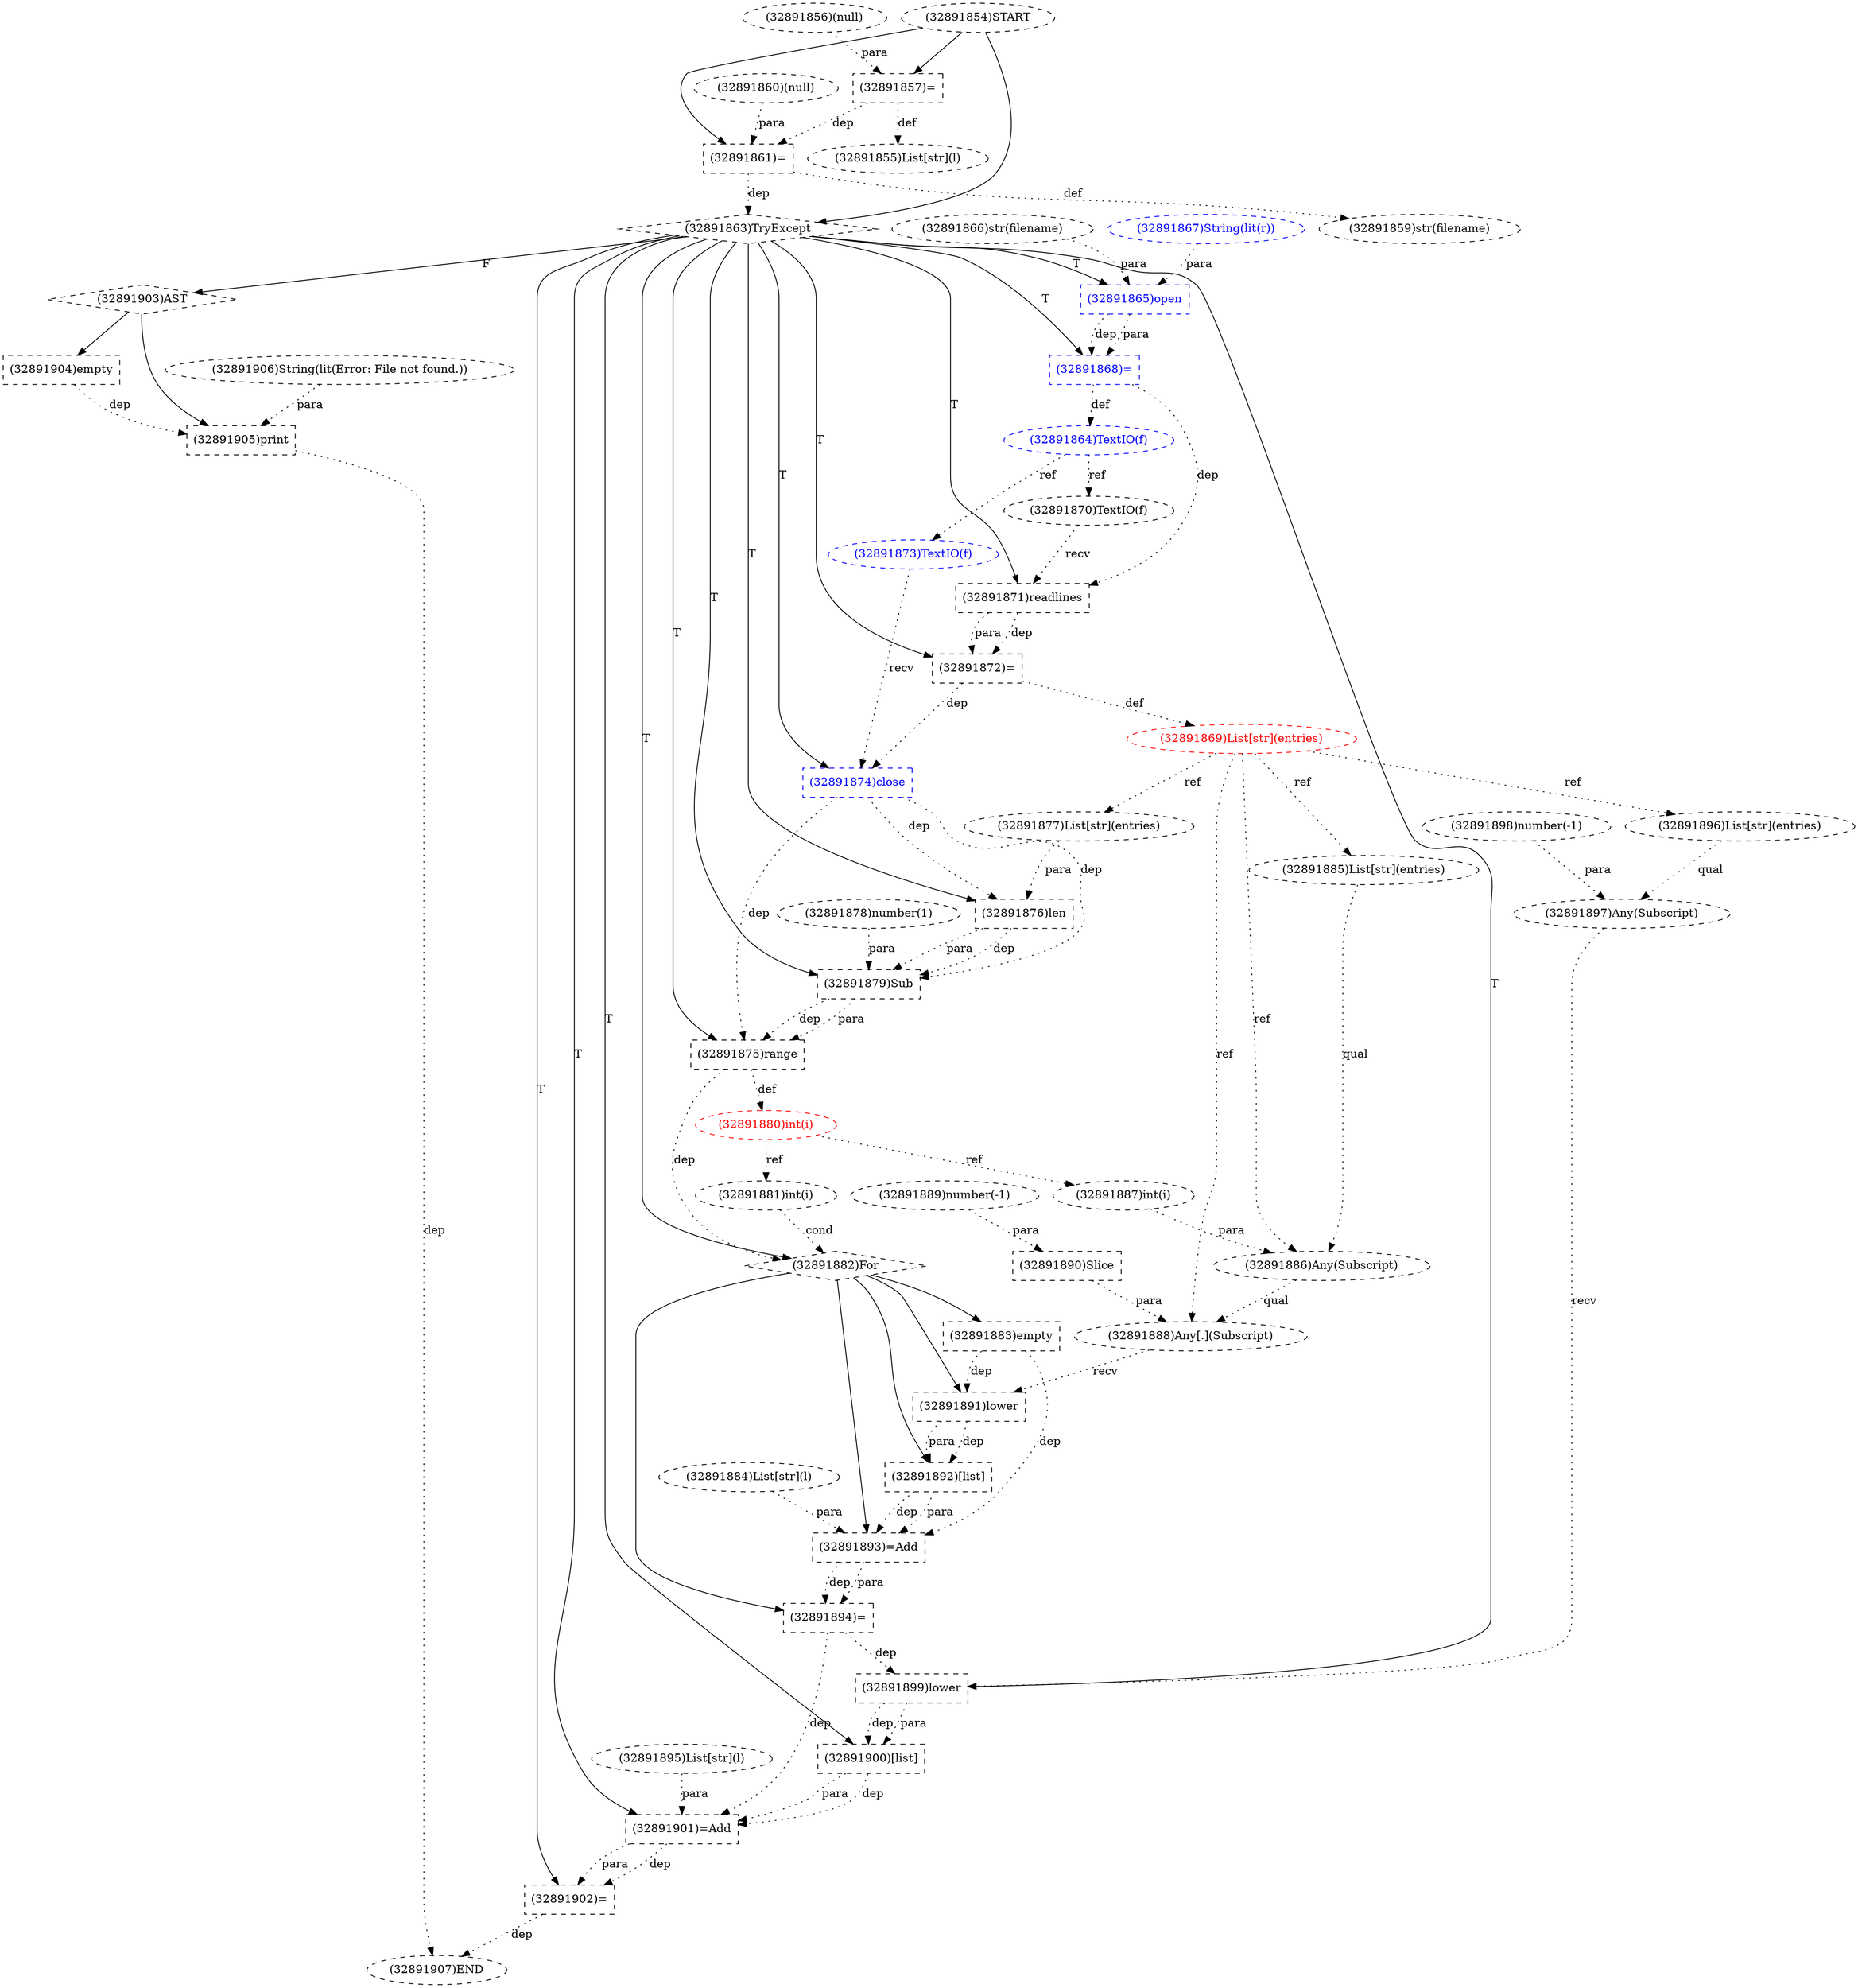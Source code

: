 digraph G {
1 [label="(32891888)Any[.](Subscript)" shape=ellipse style=dashed]
2 [label="(32891855)List[str](l)" shape=ellipse style=dashed]
3 [label="(32891886)Any(Subscript)" shape=ellipse style=dashed]
4 [label="(32891859)str(filename)" shape=ellipse style=dashed]
5 [label="(32891889)number(-1)" shape=ellipse style=dashed]
6 [label="(32891895)List[str](l)" shape=ellipse style=dashed]
7 [label="(32891857)=" shape=box style=dashed]
8 [label="(32891884)List[str](l)" shape=ellipse style=dashed]
9 [label="(32891865)open" shape=box style=dashed color=blue fontcolor=blue]
10 [label="(32891873)TextIO(f)" shape=ellipse style=dashed color=blue fontcolor=blue]
11 [label="(32891897)Any(Subscript)" shape=ellipse style=dashed]
12 [label="(32891864)TextIO(f)" shape=ellipse style=dashed color=blue fontcolor=blue]
13 [label="(32891860)(null)" shape=ellipse style=dashed]
14 [label="(32891878)number(1)" shape=ellipse style=dashed]
15 [label="(32891887)int(i)" shape=ellipse style=dashed]
16 [label="(32891904)empty" shape=box style=dashed]
17 [label="(32891876)len" shape=box style=dashed]
18 [label="(32891906)String(lit(Error: File not found.))" shape=ellipse style=dashed]
19 [label="(32891882)For" shape=diamond style=dashed]
20 [label="(32891894)=" shape=box style=dashed]
21 [label="(32891871)readlines" shape=box style=dashed]
22 [label="(32891863)TryExcept" shape=diamond style=dashed]
23 [label="(32891880)int(i)" shape=ellipse style=dashed color=red fontcolor=red]
24 [label="(32891881)int(i)" shape=ellipse style=dashed]
25 [label="(32891890)Slice" shape=box style=dashed]
26 [label="(32891900)[list]" shape=box style=dashed]
27 [label="(32891867)String(lit(r))" shape=ellipse style=dashed color=blue fontcolor=blue]
28 [label="(32891877)List[str](entries)" shape=ellipse style=dashed]
29 [label="(32891902)=" shape=box style=dashed]
30 [label="(32891899)lower" shape=box style=dashed]
31 [label="(32891856)(null)" shape=ellipse style=dashed]
32 [label="(32891875)range" shape=box style=dashed]
33 [label="(32891874)close" shape=box style=dashed color=blue fontcolor=blue]
34 [label="(32891898)number(-1)" shape=ellipse style=dashed]
35 [label="(32891896)List[str](entries)" shape=ellipse style=dashed]
36 [label="(32891907)END" style=dashed]
37 [label="(32891892)[list]" shape=box style=dashed]
38 [label="(32891866)str(filename)" shape=ellipse style=dashed]
39 [label="(32891869)List[str](entries)" shape=ellipse style=dashed color=red fontcolor=red]
40 [label="(32891868)=" shape=box style=dashed color=blue fontcolor=blue]
41 [label="(32891872)=" shape=box style=dashed]
42 [label="(32891885)List[str](entries)" shape=ellipse style=dashed]
43 [label="(32891870)TextIO(f)" shape=ellipse style=dashed]
44 [label="(32891901)=Add" shape=box style=dashed]
45 [label="(32891891)lower" shape=box style=dashed]
46 [label="(32891905)print" shape=box style=dashed]
47 [label="(32891854)START" style=dashed]
48 [label="(32891861)=" shape=box style=dashed]
49 [label="(32891893)=Add" shape=box style=dashed]
50 [label="(32891903)AST" shape=diamond style=dashed]
51 [label="(32891879)Sub" shape=box style=dashed]
52 [label="(32891883)empty" shape=box style=dashed]
3 -> 1 [label="qual" style=dotted];
25 -> 1 [label="para" style=dotted];
39 -> 1 [label="ref" style=dotted];
7 -> 2 [label="def" style=dotted];
42 -> 3 [label="qual" style=dotted];
15 -> 3 [label="para" style=dotted];
39 -> 3 [label="ref" style=dotted];
48 -> 4 [label="def" style=dotted];
47 -> 7 [label="" style=solid];
31 -> 7 [label="para" style=dotted];
22 -> 9 [label="T"];
38 -> 9 [label="para" style=dotted];
27 -> 9 [label="para" style=dotted];
12 -> 10 [label="ref" style=dotted];
35 -> 11 [label="qual" style=dotted];
34 -> 11 [label="para" style=dotted];
40 -> 12 [label="def" style=dotted];
23 -> 15 [label="ref" style=dotted];
50 -> 16 [label="" style=solid];
22 -> 17 [label="T"];
28 -> 17 [label="para" style=dotted];
33 -> 17 [label="dep" style=dotted];
22 -> 19 [label="T"];
32 -> 19 [label="dep" style=dotted];
24 -> 19 [label="cond" style=dotted];
19 -> 20 [label="" style=solid];
49 -> 20 [label="dep" style=dotted];
49 -> 20 [label="para" style=dotted];
22 -> 21 [label="T"];
43 -> 21 [label="recv" style=dotted];
40 -> 21 [label="dep" style=dotted];
47 -> 22 [label="" style=solid];
48 -> 22 [label="dep" style=dotted];
32 -> 23 [label="def" style=dotted];
23 -> 24 [label="ref" style=dotted];
5 -> 25 [label="para" style=dotted];
22 -> 26 [label="T"];
30 -> 26 [label="dep" style=dotted];
30 -> 26 [label="para" style=dotted];
39 -> 28 [label="ref" style=dotted];
22 -> 29 [label="T"];
44 -> 29 [label="dep" style=dotted];
44 -> 29 [label="para" style=dotted];
22 -> 30 [label="T"];
11 -> 30 [label="recv" style=dotted];
20 -> 30 [label="dep" style=dotted];
22 -> 32 [label="T"];
51 -> 32 [label="dep" style=dotted];
51 -> 32 [label="para" style=dotted];
33 -> 32 [label="dep" style=dotted];
22 -> 33 [label="T"];
10 -> 33 [label="recv" style=dotted];
41 -> 33 [label="dep" style=dotted];
39 -> 35 [label="ref" style=dotted];
46 -> 36 [label="dep" style=dotted];
29 -> 36 [label="dep" style=dotted];
19 -> 37 [label="" style=solid];
45 -> 37 [label="dep" style=dotted];
45 -> 37 [label="para" style=dotted];
41 -> 39 [label="def" style=dotted];
22 -> 40 [label="T"];
9 -> 40 [label="dep" style=dotted];
9 -> 40 [label="para" style=dotted];
22 -> 41 [label="T"];
21 -> 41 [label="dep" style=dotted];
21 -> 41 [label="para" style=dotted];
39 -> 42 [label="ref" style=dotted];
12 -> 43 [label="ref" style=dotted];
22 -> 44 [label="T"];
6 -> 44 [label="para" style=dotted];
26 -> 44 [label="dep" style=dotted];
26 -> 44 [label="para" style=dotted];
20 -> 44 [label="dep" style=dotted];
19 -> 45 [label="" style=solid];
1 -> 45 [label="recv" style=dotted];
52 -> 45 [label="dep" style=dotted];
50 -> 46 [label="" style=solid];
18 -> 46 [label="para" style=dotted];
16 -> 46 [label="dep" style=dotted];
47 -> 48 [label="" style=solid];
13 -> 48 [label="para" style=dotted];
7 -> 48 [label="dep" style=dotted];
19 -> 49 [label="" style=solid];
8 -> 49 [label="para" style=dotted];
37 -> 49 [label="dep" style=dotted];
37 -> 49 [label="para" style=dotted];
52 -> 49 [label="dep" style=dotted];
22 -> 50 [label="F"];
22 -> 51 [label="T"];
17 -> 51 [label="dep" style=dotted];
17 -> 51 [label="para" style=dotted];
14 -> 51 [label="para" style=dotted];
33 -> 51 [label="dep" style=dotted];
19 -> 52 [label="" style=solid];
}